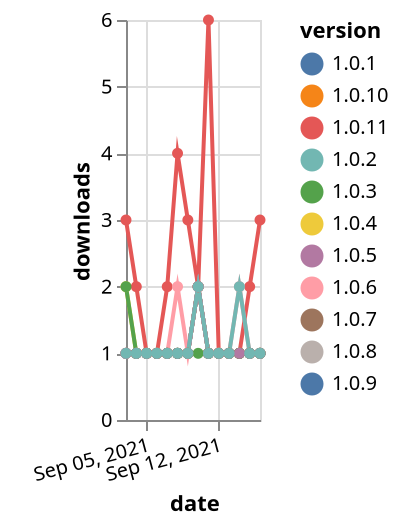 {"$schema": "https://vega.github.io/schema/vega-lite/v5.json", "description": "A simple bar chart with embedded data.", "data": {"values": [{"date": "2021-09-03", "total": 162, "delta": 2, "version": "1.0.4"}, {"date": "2021-09-04", "total": 163, "delta": 1, "version": "1.0.4"}, {"date": "2021-09-05", "total": 164, "delta": 1, "version": "1.0.4"}, {"date": "2021-09-06", "total": 165, "delta": 1, "version": "1.0.4"}, {"date": "2021-09-07", "total": 166, "delta": 1, "version": "1.0.4"}, {"date": "2021-09-08", "total": 167, "delta": 1, "version": "1.0.4"}, {"date": "2021-09-09", "total": 168, "delta": 1, "version": "1.0.4"}, {"date": "2021-09-10", "total": 170, "delta": 2, "version": "1.0.4"}, {"date": "2021-09-11", "total": 171, "delta": 1, "version": "1.0.4"}, {"date": "2021-09-12", "total": 172, "delta": 1, "version": "1.0.4"}, {"date": "2021-09-13", "total": 173, "delta": 1, "version": "1.0.4"}, {"date": "2021-09-14", "total": 174, "delta": 1, "version": "1.0.4"}, {"date": "2021-09-15", "total": 175, "delta": 1, "version": "1.0.4"}, {"date": "2021-09-16", "total": 176, "delta": 1, "version": "1.0.4"}, {"date": "2021-09-03", "total": 177, "delta": 1, "version": "1.0.9"}, {"date": "2021-09-04", "total": 178, "delta": 1, "version": "1.0.9"}, {"date": "2021-09-05", "total": 179, "delta": 1, "version": "1.0.9"}, {"date": "2021-09-06", "total": 180, "delta": 1, "version": "1.0.9"}, {"date": "2021-09-07", "total": 181, "delta": 1, "version": "1.0.9"}, {"date": "2021-09-08", "total": 182, "delta": 1, "version": "1.0.9"}, {"date": "2021-09-09", "total": 183, "delta": 1, "version": "1.0.9"}, {"date": "2021-09-10", "total": 185, "delta": 2, "version": "1.0.9"}, {"date": "2021-09-11", "total": 186, "delta": 1, "version": "1.0.9"}, {"date": "2021-09-12", "total": 187, "delta": 1, "version": "1.0.9"}, {"date": "2021-09-13", "total": 188, "delta": 1, "version": "1.0.9"}, {"date": "2021-09-14", "total": 189, "delta": 1, "version": "1.0.9"}, {"date": "2021-09-15", "total": 190, "delta": 1, "version": "1.0.9"}, {"date": "2021-09-16", "total": 191, "delta": 1, "version": "1.0.9"}, {"date": "2021-09-03", "total": 258, "delta": 3, "version": "1.0.11"}, {"date": "2021-09-04", "total": 260, "delta": 2, "version": "1.0.11"}, {"date": "2021-09-05", "total": 261, "delta": 1, "version": "1.0.11"}, {"date": "2021-09-06", "total": 262, "delta": 1, "version": "1.0.11"}, {"date": "2021-09-07", "total": 264, "delta": 2, "version": "1.0.11"}, {"date": "2021-09-08", "total": 268, "delta": 4, "version": "1.0.11"}, {"date": "2021-09-09", "total": 271, "delta": 3, "version": "1.0.11"}, {"date": "2021-09-10", "total": 273, "delta": 2, "version": "1.0.11"}, {"date": "2021-09-11", "total": 279, "delta": 6, "version": "1.0.11"}, {"date": "2021-09-12", "total": 280, "delta": 1, "version": "1.0.11"}, {"date": "2021-09-13", "total": 281, "delta": 1, "version": "1.0.11"}, {"date": "2021-09-14", "total": 282, "delta": 1, "version": "1.0.11"}, {"date": "2021-09-15", "total": 284, "delta": 2, "version": "1.0.11"}, {"date": "2021-09-16", "total": 287, "delta": 3, "version": "1.0.11"}, {"date": "2021-09-03", "total": 235, "delta": 1, "version": "1.0.8"}, {"date": "2021-09-04", "total": 236, "delta": 1, "version": "1.0.8"}, {"date": "2021-09-05", "total": 237, "delta": 1, "version": "1.0.8"}, {"date": "2021-09-06", "total": 238, "delta": 1, "version": "1.0.8"}, {"date": "2021-09-07", "total": 239, "delta": 1, "version": "1.0.8"}, {"date": "2021-09-08", "total": 240, "delta": 1, "version": "1.0.8"}, {"date": "2021-09-09", "total": 241, "delta": 1, "version": "1.0.8"}, {"date": "2021-09-10", "total": 243, "delta": 2, "version": "1.0.8"}, {"date": "2021-09-11", "total": 244, "delta": 1, "version": "1.0.8"}, {"date": "2021-09-12", "total": 245, "delta": 1, "version": "1.0.8"}, {"date": "2021-09-13", "total": 246, "delta": 1, "version": "1.0.8"}, {"date": "2021-09-14", "total": 247, "delta": 1, "version": "1.0.8"}, {"date": "2021-09-15", "total": 248, "delta": 1, "version": "1.0.8"}, {"date": "2021-09-16", "total": 249, "delta": 1, "version": "1.0.8"}, {"date": "2021-09-03", "total": 234, "delta": 1, "version": "1.0.10"}, {"date": "2021-09-04", "total": 235, "delta": 1, "version": "1.0.10"}, {"date": "2021-09-05", "total": 236, "delta": 1, "version": "1.0.10"}, {"date": "2021-09-06", "total": 237, "delta": 1, "version": "1.0.10"}, {"date": "2021-09-07", "total": 238, "delta": 1, "version": "1.0.10"}, {"date": "2021-09-08", "total": 239, "delta": 1, "version": "1.0.10"}, {"date": "2021-09-09", "total": 240, "delta": 1, "version": "1.0.10"}, {"date": "2021-09-10", "total": 242, "delta": 2, "version": "1.0.10"}, {"date": "2021-09-11", "total": 243, "delta": 1, "version": "1.0.10"}, {"date": "2021-09-12", "total": 244, "delta": 1, "version": "1.0.10"}, {"date": "2021-09-13", "total": 245, "delta": 1, "version": "1.0.10"}, {"date": "2021-09-14", "total": 246, "delta": 1, "version": "1.0.10"}, {"date": "2021-09-15", "total": 247, "delta": 1, "version": "1.0.10"}, {"date": "2021-09-16", "total": 248, "delta": 1, "version": "1.0.10"}, {"date": "2021-09-03", "total": 164, "delta": 1, "version": "1.0.1"}, {"date": "2021-09-04", "total": 165, "delta": 1, "version": "1.0.1"}, {"date": "2021-09-05", "total": 166, "delta": 1, "version": "1.0.1"}, {"date": "2021-09-06", "total": 167, "delta": 1, "version": "1.0.1"}, {"date": "2021-09-07", "total": 168, "delta": 1, "version": "1.0.1"}, {"date": "2021-09-08", "total": 169, "delta": 1, "version": "1.0.1"}, {"date": "2021-09-09", "total": 170, "delta": 1, "version": "1.0.1"}, {"date": "2021-09-10", "total": 172, "delta": 2, "version": "1.0.1"}, {"date": "2021-09-11", "total": 173, "delta": 1, "version": "1.0.1"}, {"date": "2021-09-12", "total": 174, "delta": 1, "version": "1.0.1"}, {"date": "2021-09-13", "total": 175, "delta": 1, "version": "1.0.1"}, {"date": "2021-09-14", "total": 176, "delta": 1, "version": "1.0.1"}, {"date": "2021-09-15", "total": 177, "delta": 1, "version": "1.0.1"}, {"date": "2021-09-16", "total": 178, "delta": 1, "version": "1.0.1"}, {"date": "2021-09-03", "total": 139, "delta": 1, "version": "1.0.7"}, {"date": "2021-09-04", "total": 140, "delta": 1, "version": "1.0.7"}, {"date": "2021-09-05", "total": 141, "delta": 1, "version": "1.0.7"}, {"date": "2021-09-06", "total": 142, "delta": 1, "version": "1.0.7"}, {"date": "2021-09-07", "total": 143, "delta": 1, "version": "1.0.7"}, {"date": "2021-09-08", "total": 144, "delta": 1, "version": "1.0.7"}, {"date": "2021-09-09", "total": 145, "delta": 1, "version": "1.0.7"}, {"date": "2021-09-10", "total": 147, "delta": 2, "version": "1.0.7"}, {"date": "2021-09-11", "total": 148, "delta": 1, "version": "1.0.7"}, {"date": "2021-09-12", "total": 149, "delta": 1, "version": "1.0.7"}, {"date": "2021-09-13", "total": 150, "delta": 1, "version": "1.0.7"}, {"date": "2021-09-14", "total": 151, "delta": 1, "version": "1.0.7"}, {"date": "2021-09-15", "total": 152, "delta": 1, "version": "1.0.7"}, {"date": "2021-09-16", "total": 153, "delta": 1, "version": "1.0.7"}, {"date": "2021-09-03", "total": 157, "delta": 1, "version": "1.0.6"}, {"date": "2021-09-04", "total": 158, "delta": 1, "version": "1.0.6"}, {"date": "2021-09-05", "total": 159, "delta": 1, "version": "1.0.6"}, {"date": "2021-09-06", "total": 160, "delta": 1, "version": "1.0.6"}, {"date": "2021-09-07", "total": 161, "delta": 1, "version": "1.0.6"}, {"date": "2021-09-08", "total": 163, "delta": 2, "version": "1.0.6"}, {"date": "2021-09-09", "total": 164, "delta": 1, "version": "1.0.6"}, {"date": "2021-09-10", "total": 166, "delta": 2, "version": "1.0.6"}, {"date": "2021-09-11", "total": 167, "delta": 1, "version": "1.0.6"}, {"date": "2021-09-12", "total": 168, "delta": 1, "version": "1.0.6"}, {"date": "2021-09-13", "total": 169, "delta": 1, "version": "1.0.6"}, {"date": "2021-09-14", "total": 171, "delta": 2, "version": "1.0.6"}, {"date": "2021-09-15", "total": 172, "delta": 1, "version": "1.0.6"}, {"date": "2021-09-16", "total": 173, "delta": 1, "version": "1.0.6"}, {"date": "2021-09-03", "total": 176, "delta": 2, "version": "1.0.3"}, {"date": "2021-09-04", "total": 177, "delta": 1, "version": "1.0.3"}, {"date": "2021-09-05", "total": 178, "delta": 1, "version": "1.0.3"}, {"date": "2021-09-06", "total": 179, "delta": 1, "version": "1.0.3"}, {"date": "2021-09-07", "total": 180, "delta": 1, "version": "1.0.3"}, {"date": "2021-09-08", "total": 181, "delta": 1, "version": "1.0.3"}, {"date": "2021-09-09", "total": 182, "delta": 1, "version": "1.0.3"}, {"date": "2021-09-10", "total": 183, "delta": 1, "version": "1.0.3"}, {"date": "2021-09-11", "total": 184, "delta": 1, "version": "1.0.3"}, {"date": "2021-09-12", "total": 185, "delta": 1, "version": "1.0.3"}, {"date": "2021-09-13", "total": 186, "delta": 1, "version": "1.0.3"}, {"date": "2021-09-14", "total": 187, "delta": 1, "version": "1.0.3"}, {"date": "2021-09-15", "total": 188, "delta": 1, "version": "1.0.3"}, {"date": "2021-09-16", "total": 189, "delta": 1, "version": "1.0.3"}, {"date": "2021-09-03", "total": 152, "delta": 1, "version": "1.0.5"}, {"date": "2021-09-04", "total": 153, "delta": 1, "version": "1.0.5"}, {"date": "2021-09-05", "total": 154, "delta": 1, "version": "1.0.5"}, {"date": "2021-09-06", "total": 155, "delta": 1, "version": "1.0.5"}, {"date": "2021-09-07", "total": 156, "delta": 1, "version": "1.0.5"}, {"date": "2021-09-08", "total": 157, "delta": 1, "version": "1.0.5"}, {"date": "2021-09-09", "total": 158, "delta": 1, "version": "1.0.5"}, {"date": "2021-09-10", "total": 160, "delta": 2, "version": "1.0.5"}, {"date": "2021-09-11", "total": 161, "delta": 1, "version": "1.0.5"}, {"date": "2021-09-12", "total": 162, "delta": 1, "version": "1.0.5"}, {"date": "2021-09-13", "total": 163, "delta": 1, "version": "1.0.5"}, {"date": "2021-09-14", "total": 164, "delta": 1, "version": "1.0.5"}, {"date": "2021-09-15", "total": 165, "delta": 1, "version": "1.0.5"}, {"date": "2021-09-16", "total": 166, "delta": 1, "version": "1.0.5"}, {"date": "2021-09-03", "total": 171, "delta": 1, "version": "1.0.2"}, {"date": "2021-09-04", "total": 172, "delta": 1, "version": "1.0.2"}, {"date": "2021-09-05", "total": 173, "delta": 1, "version": "1.0.2"}, {"date": "2021-09-06", "total": 174, "delta": 1, "version": "1.0.2"}, {"date": "2021-09-07", "total": 175, "delta": 1, "version": "1.0.2"}, {"date": "2021-09-08", "total": 176, "delta": 1, "version": "1.0.2"}, {"date": "2021-09-09", "total": 177, "delta": 1, "version": "1.0.2"}, {"date": "2021-09-10", "total": 179, "delta": 2, "version": "1.0.2"}, {"date": "2021-09-11", "total": 180, "delta": 1, "version": "1.0.2"}, {"date": "2021-09-12", "total": 181, "delta": 1, "version": "1.0.2"}, {"date": "2021-09-13", "total": 182, "delta": 1, "version": "1.0.2"}, {"date": "2021-09-14", "total": 184, "delta": 2, "version": "1.0.2"}, {"date": "2021-09-15", "total": 185, "delta": 1, "version": "1.0.2"}, {"date": "2021-09-16", "total": 186, "delta": 1, "version": "1.0.2"}]}, "width": "container", "mark": {"type": "line", "point": {"filled": true}}, "encoding": {"x": {"field": "date", "type": "temporal", "timeUnit": "yearmonthdate", "title": "date", "axis": {"labelAngle": -15}}, "y": {"field": "delta", "type": "quantitative", "title": "downloads"}, "color": {"field": "version", "type": "nominal"}, "tooltip": {"field": "delta"}}}